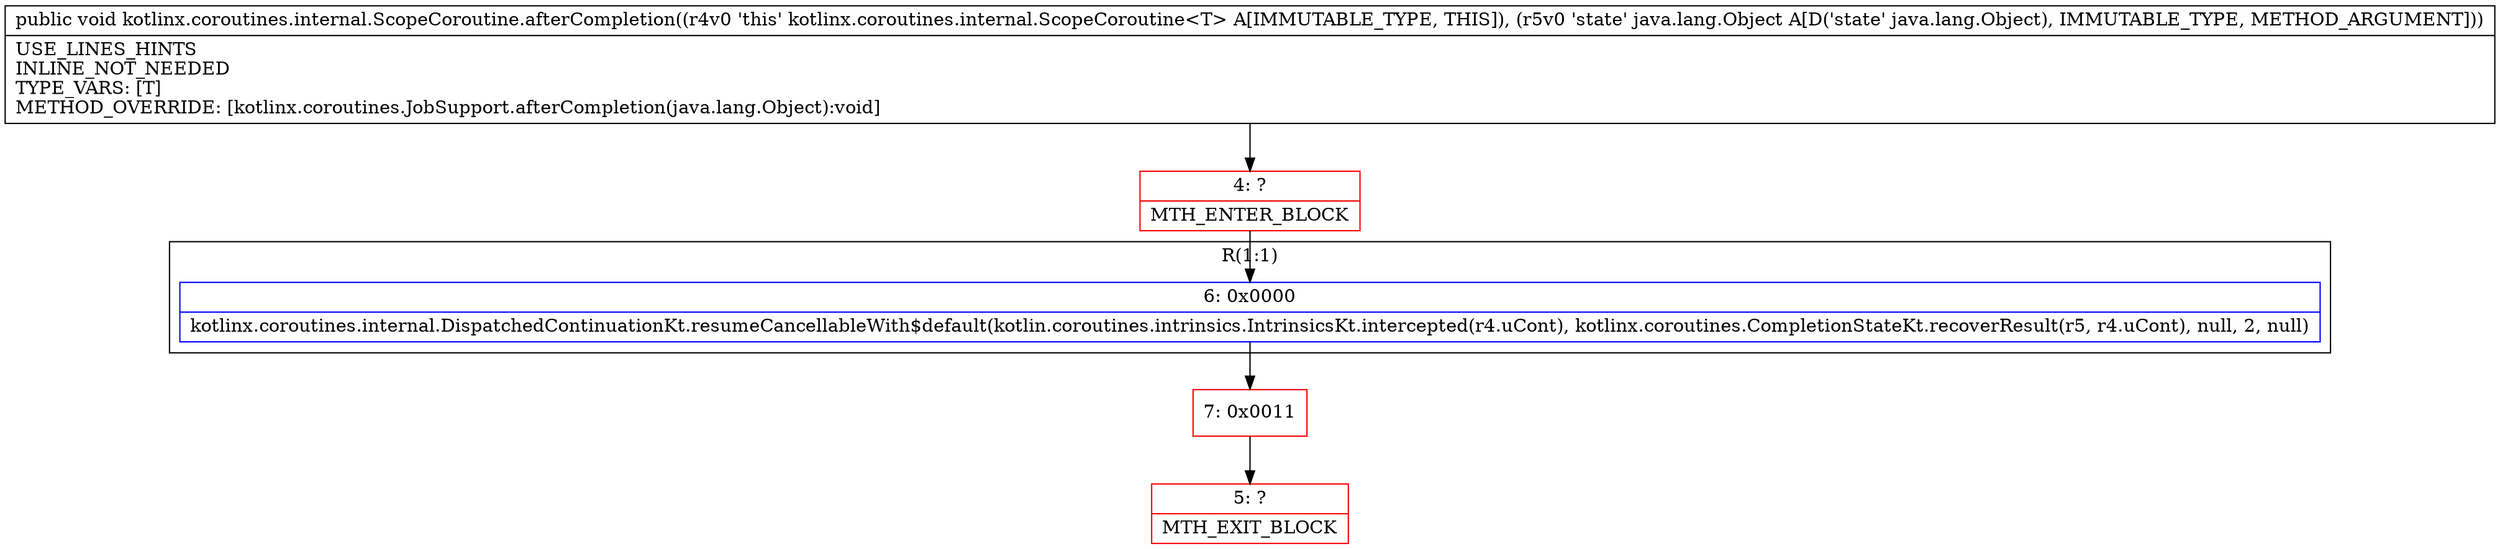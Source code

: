 digraph "CFG forkotlinx.coroutines.internal.ScopeCoroutine.afterCompletion(Ljava\/lang\/Object;)V" {
subgraph cluster_Region_1069351655 {
label = "R(1:1)";
node [shape=record,color=blue];
Node_6 [shape=record,label="{6\:\ 0x0000|kotlinx.coroutines.internal.DispatchedContinuationKt.resumeCancellableWith$default(kotlin.coroutines.intrinsics.IntrinsicsKt.intercepted(r4.uCont), kotlinx.coroutines.CompletionStateKt.recoverResult(r5, r4.uCont), null, 2, null)\l}"];
}
Node_4 [shape=record,color=red,label="{4\:\ ?|MTH_ENTER_BLOCK\l}"];
Node_7 [shape=record,color=red,label="{7\:\ 0x0011}"];
Node_5 [shape=record,color=red,label="{5\:\ ?|MTH_EXIT_BLOCK\l}"];
MethodNode[shape=record,label="{public void kotlinx.coroutines.internal.ScopeCoroutine.afterCompletion((r4v0 'this' kotlinx.coroutines.internal.ScopeCoroutine\<T\> A[IMMUTABLE_TYPE, THIS]), (r5v0 'state' java.lang.Object A[D('state' java.lang.Object), IMMUTABLE_TYPE, METHOD_ARGUMENT]))  | USE_LINES_HINTS\lINLINE_NOT_NEEDED\lTYPE_VARS: [T]\lMETHOD_OVERRIDE: [kotlinx.coroutines.JobSupport.afterCompletion(java.lang.Object):void]\l}"];
MethodNode -> Node_4;Node_6 -> Node_7;
Node_4 -> Node_6;
Node_7 -> Node_5;
}

